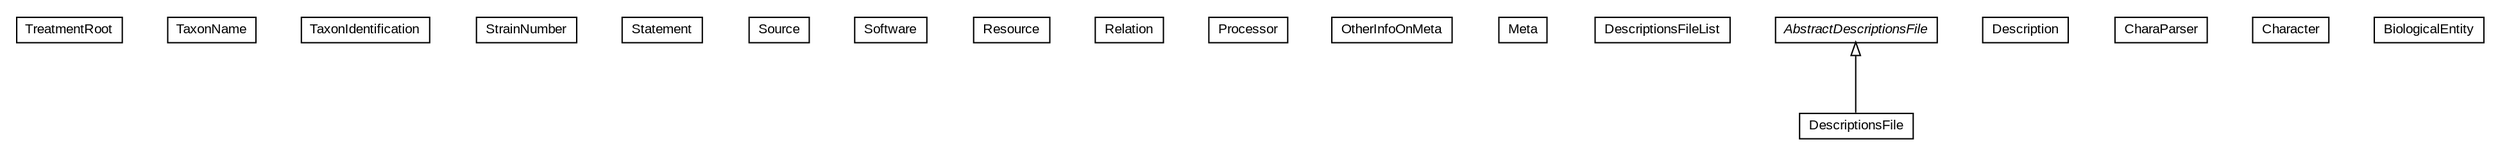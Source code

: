 #!/usr/local/bin/dot
#
# Class diagram 
# Generated by UMLGraph version R5_6-24-gf6e263 (http://www.umlgraph.org/)
#

digraph G {
	edge [fontname="arial",fontsize=10,labelfontname="arial",labelfontsize=10];
	node [fontname="arial",fontsize=10,shape=plaintext];
	nodesep=0.25;
	ranksep=0.5;
	// edu.arizona.biosemantics.semanticmarkup.markupelement.description.model.TreatmentRoot
	c14859 [label=<<table title="edu.arizona.biosemantics.semanticmarkup.markupelement.description.model.TreatmentRoot" border="0" cellborder="1" cellspacing="0" cellpadding="2" port="p" href="./TreatmentRoot.html">
		<tr><td><table border="0" cellspacing="0" cellpadding="1">
<tr><td align="center" balign="center"> TreatmentRoot </td></tr>
		</table></td></tr>
		</table>>, URL="./TreatmentRoot.html", fontname="arial", fontcolor="black", fontsize=10.0];
	// edu.arizona.biosemantics.semanticmarkup.markupelement.description.model.TaxonName
	c14860 [label=<<table title="edu.arizona.biosemantics.semanticmarkup.markupelement.description.model.TaxonName" border="0" cellborder="1" cellspacing="0" cellpadding="2" port="p" href="./TaxonName.html">
		<tr><td><table border="0" cellspacing="0" cellpadding="1">
<tr><td align="center" balign="center"> TaxonName </td></tr>
		</table></td></tr>
		</table>>, URL="./TaxonName.html", fontname="arial", fontcolor="black", fontsize=10.0];
	// edu.arizona.biosemantics.semanticmarkup.markupelement.description.model.TaxonIdentification
	c14861 [label=<<table title="edu.arizona.biosemantics.semanticmarkup.markupelement.description.model.TaxonIdentification" border="0" cellborder="1" cellspacing="0" cellpadding="2" port="p" href="./TaxonIdentification.html">
		<tr><td><table border="0" cellspacing="0" cellpadding="1">
<tr><td align="center" balign="center"> TaxonIdentification </td></tr>
		</table></td></tr>
		</table>>, URL="./TaxonIdentification.html", fontname="arial", fontcolor="black", fontsize=10.0];
	// edu.arizona.biosemantics.semanticmarkup.markupelement.description.model.StrainNumber
	c14862 [label=<<table title="edu.arizona.biosemantics.semanticmarkup.markupelement.description.model.StrainNumber" border="0" cellborder="1" cellspacing="0" cellpadding="2" port="p" href="./StrainNumber.html">
		<tr><td><table border="0" cellspacing="0" cellpadding="1">
<tr><td align="center" balign="center"> StrainNumber </td></tr>
		</table></td></tr>
		</table>>, URL="./StrainNumber.html", fontname="arial", fontcolor="black", fontsize=10.0];
	// edu.arizona.biosemantics.semanticmarkup.markupelement.description.model.Statement
	c14863 [label=<<table title="edu.arizona.biosemantics.semanticmarkup.markupelement.description.model.Statement" border="0" cellborder="1" cellspacing="0" cellpadding="2" port="p" href="./Statement.html">
		<tr><td><table border="0" cellspacing="0" cellpadding="1">
<tr><td align="center" balign="center"> Statement </td></tr>
		</table></td></tr>
		</table>>, URL="./Statement.html", fontname="arial", fontcolor="black", fontsize=10.0];
	// edu.arizona.biosemantics.semanticmarkup.markupelement.description.model.Source
	c14864 [label=<<table title="edu.arizona.biosemantics.semanticmarkup.markupelement.description.model.Source" border="0" cellborder="1" cellspacing="0" cellpadding="2" port="p" href="./Source.html">
		<tr><td><table border="0" cellspacing="0" cellpadding="1">
<tr><td align="center" balign="center"> Source </td></tr>
		</table></td></tr>
		</table>>, URL="./Source.html", fontname="arial", fontcolor="black", fontsize=10.0];
	// edu.arizona.biosemantics.semanticmarkup.markupelement.description.model.Software
	c14865 [label=<<table title="edu.arizona.biosemantics.semanticmarkup.markupelement.description.model.Software" border="0" cellborder="1" cellspacing="0" cellpadding="2" port="p" href="./Software.html">
		<tr><td><table border="0" cellspacing="0" cellpadding="1">
<tr><td align="center" balign="center"> Software </td></tr>
		</table></td></tr>
		</table>>, URL="./Software.html", fontname="arial", fontcolor="black", fontsize=10.0];
	// edu.arizona.biosemantics.semanticmarkup.markupelement.description.model.Resource
	c14866 [label=<<table title="edu.arizona.biosemantics.semanticmarkup.markupelement.description.model.Resource" border="0" cellborder="1" cellspacing="0" cellpadding="2" port="p" href="./Resource.html">
		<tr><td><table border="0" cellspacing="0" cellpadding="1">
<tr><td align="center" balign="center"> Resource </td></tr>
		</table></td></tr>
		</table>>, URL="./Resource.html", fontname="arial", fontcolor="black", fontsize=10.0];
	// edu.arizona.biosemantics.semanticmarkup.markupelement.description.model.Relation
	c14867 [label=<<table title="edu.arizona.biosemantics.semanticmarkup.markupelement.description.model.Relation" border="0" cellborder="1" cellspacing="0" cellpadding="2" port="p" href="./Relation.html">
		<tr><td><table border="0" cellspacing="0" cellpadding="1">
<tr><td align="center" balign="center"> Relation </td></tr>
		</table></td></tr>
		</table>>, URL="./Relation.html", fontname="arial", fontcolor="black", fontsize=10.0];
	// edu.arizona.biosemantics.semanticmarkup.markupelement.description.model.Processor
	c14868 [label=<<table title="edu.arizona.biosemantics.semanticmarkup.markupelement.description.model.Processor" border="0" cellborder="1" cellspacing="0" cellpadding="2" port="p" href="./Processor.html">
		<tr><td><table border="0" cellspacing="0" cellpadding="1">
<tr><td align="center" balign="center"> Processor </td></tr>
		</table></td></tr>
		</table>>, URL="./Processor.html", fontname="arial", fontcolor="black", fontsize=10.0];
	// edu.arizona.biosemantics.semanticmarkup.markupelement.description.model.OtherInfoOnMeta
	c14869 [label=<<table title="edu.arizona.biosemantics.semanticmarkup.markupelement.description.model.OtherInfoOnMeta" border="0" cellborder="1" cellspacing="0" cellpadding="2" port="p" href="./OtherInfoOnMeta.html">
		<tr><td><table border="0" cellspacing="0" cellpadding="1">
<tr><td align="center" balign="center"> OtherInfoOnMeta </td></tr>
		</table></td></tr>
		</table>>, URL="./OtherInfoOnMeta.html", fontname="arial", fontcolor="black", fontsize=10.0];
	// edu.arizona.biosemantics.semanticmarkup.markupelement.description.model.Meta
	c14870 [label=<<table title="edu.arizona.biosemantics.semanticmarkup.markupelement.description.model.Meta" border="0" cellborder="1" cellspacing="0" cellpadding="2" port="p" href="./Meta.html">
		<tr><td><table border="0" cellspacing="0" cellpadding="1">
<tr><td align="center" balign="center"> Meta </td></tr>
		</table></td></tr>
		</table>>, URL="./Meta.html", fontname="arial", fontcolor="black", fontsize=10.0];
	// edu.arizona.biosemantics.semanticmarkup.markupelement.description.model.DescriptionsFileList
	c14871 [label=<<table title="edu.arizona.biosemantics.semanticmarkup.markupelement.description.model.DescriptionsFileList" border="0" cellborder="1" cellspacing="0" cellpadding="2" port="p" href="./DescriptionsFileList.html">
		<tr><td><table border="0" cellspacing="0" cellpadding="1">
<tr><td align="center" balign="center"> DescriptionsFileList </td></tr>
		</table></td></tr>
		</table>>, URL="./DescriptionsFileList.html", fontname="arial", fontcolor="black", fontsize=10.0];
	// edu.arizona.biosemantics.semanticmarkup.markupelement.description.model.DescriptionsFile
	c14872 [label=<<table title="edu.arizona.biosemantics.semanticmarkup.markupelement.description.model.DescriptionsFile" border="0" cellborder="1" cellspacing="0" cellpadding="2" port="p" href="./DescriptionsFile.html">
		<tr><td><table border="0" cellspacing="0" cellpadding="1">
<tr><td align="center" balign="center"> DescriptionsFile </td></tr>
		</table></td></tr>
		</table>>, URL="./DescriptionsFile.html", fontname="arial", fontcolor="black", fontsize=10.0];
	// edu.arizona.biosemantics.semanticmarkup.markupelement.description.model.Description
	c14873 [label=<<table title="edu.arizona.biosemantics.semanticmarkup.markupelement.description.model.Description" border="0" cellborder="1" cellspacing="0" cellpadding="2" port="p" href="./Description.html">
		<tr><td><table border="0" cellspacing="0" cellpadding="1">
<tr><td align="center" balign="center"> Description </td></tr>
		</table></td></tr>
		</table>>, URL="./Description.html", fontname="arial", fontcolor="black", fontsize=10.0];
	// edu.arizona.biosemantics.semanticmarkup.markupelement.description.model.CharaParser
	c14874 [label=<<table title="edu.arizona.biosemantics.semanticmarkup.markupelement.description.model.CharaParser" border="0" cellborder="1" cellspacing="0" cellpadding="2" port="p" href="./CharaParser.html">
		<tr><td><table border="0" cellspacing="0" cellpadding="1">
<tr><td align="center" balign="center"> CharaParser </td></tr>
		</table></td></tr>
		</table>>, URL="./CharaParser.html", fontname="arial", fontcolor="black", fontsize=10.0];
	// edu.arizona.biosemantics.semanticmarkup.markupelement.description.model.Character
	c14875 [label=<<table title="edu.arizona.biosemantics.semanticmarkup.markupelement.description.model.Character" border="0" cellborder="1" cellspacing="0" cellpadding="2" port="p" href="./Character.html">
		<tr><td><table border="0" cellspacing="0" cellpadding="1">
<tr><td align="center" balign="center"> Character </td></tr>
		</table></td></tr>
		</table>>, URL="./Character.html", fontname="arial", fontcolor="black", fontsize=10.0];
	// edu.arizona.biosemantics.semanticmarkup.markupelement.description.model.BiologicalEntity
	c14876 [label=<<table title="edu.arizona.biosemantics.semanticmarkup.markupelement.description.model.BiologicalEntity" border="0" cellborder="1" cellspacing="0" cellpadding="2" port="p" href="./BiologicalEntity.html">
		<tr><td><table border="0" cellspacing="0" cellpadding="1">
<tr><td align="center" balign="center"> BiologicalEntity </td></tr>
		</table></td></tr>
		</table>>, URL="./BiologicalEntity.html", fontname="arial", fontcolor="black", fontsize=10.0];
	// edu.arizona.biosemantics.semanticmarkup.markupelement.description.model.AbstractDescriptionsFile
	c14877 [label=<<table title="edu.arizona.biosemantics.semanticmarkup.markupelement.description.model.AbstractDescriptionsFile" border="0" cellborder="1" cellspacing="0" cellpadding="2" port="p" href="./AbstractDescriptionsFile.html">
		<tr><td><table border="0" cellspacing="0" cellpadding="1">
<tr><td align="center" balign="center"><font face="arial italic"> AbstractDescriptionsFile </font></td></tr>
		</table></td></tr>
		</table>>, URL="./AbstractDescriptionsFile.html", fontname="arial", fontcolor="black", fontsize=10.0];
	//edu.arizona.biosemantics.semanticmarkup.markupelement.description.model.DescriptionsFile extends edu.arizona.biosemantics.semanticmarkup.markupelement.description.model.AbstractDescriptionsFile
	c14877:p -> c14872:p [dir=back,arrowtail=empty];
}

